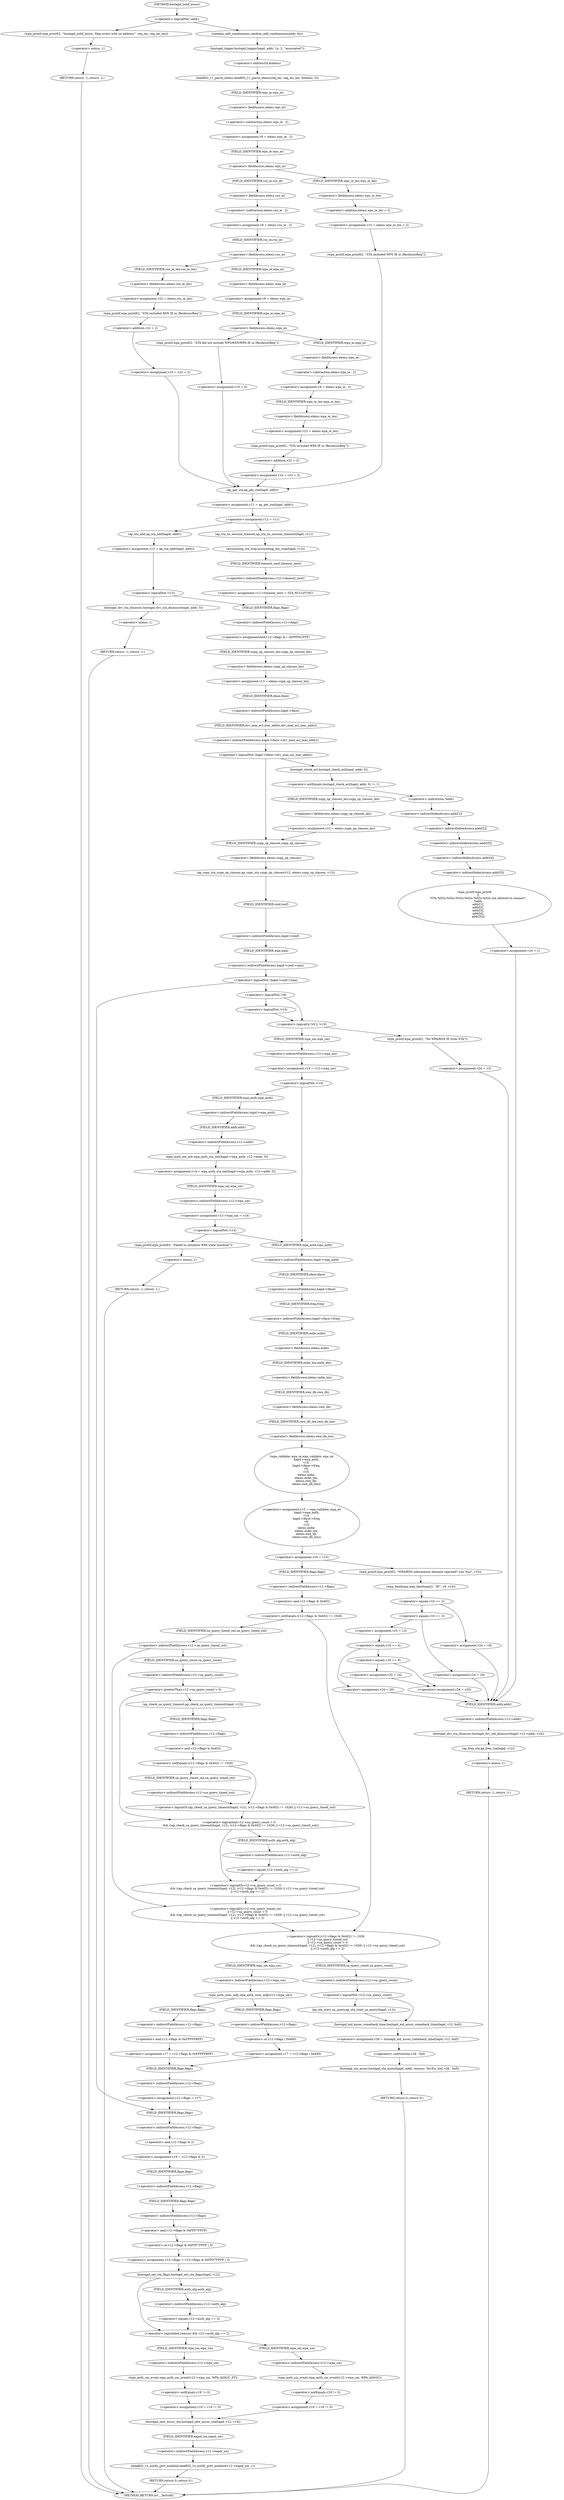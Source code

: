 digraph hostapd_notif_assoc {  
"1000145" [label = "(<operator>.logicalNot,!addr)" ]
"1000148" [label = "(wpa_printf,wpa_printf(2, \"hostapd_notif_assoc: Skip event with no address\", req_ies, req_ies_len))" ]
"1000153" [label = "(RETURN,return -1;,return -1;)" ]
"1000154" [label = "(<operator>.minus,-1)" ]
"1000156" [label = "(random_add_randomness,random_add_randomness(addr, 6u))" ]
"1000159" [label = "(hostapd_logger,hostapd_logger(hapd, addr, 1u, 2, \"associated\"))" ]
"1000165" [label = "(ieee802_11_parse_elems,ieee802_11_parse_elems(req_ies, req_ies_len, &elems, 0))" ]
"1000168" [label = "(<operator>.addressOf,&elems)" ]
"1000171" [label = "(<operator>.assignment,v9 = elems.wps_ie - 2)" ]
"1000173" [label = "(<operator>.subtraction,elems.wps_ie - 2)" ]
"1000174" [label = "(<operator>.fieldAccess,elems.wps_ie)" ]
"1000176" [label = "(FIELD_IDENTIFIER,wps_ie,wps_ie)" ]
"1000179" [label = "(<operator>.fieldAccess,elems.wps_ie)" ]
"1000181" [label = "(FIELD_IDENTIFIER,wps_ie,wps_ie)" ]
"1000183" [label = "(<operator>.assignment,v10 = elems.wps_ie_len + 2)" ]
"1000185" [label = "(<operator>.addition,elems.wps_ie_len + 2)" ]
"1000186" [label = "(<operator>.fieldAccess,elems.wps_ie_len)" ]
"1000188" [label = "(FIELD_IDENTIFIER,wps_ie_len,wps_ie_len)" ]
"1000190" [label = "(wpa_printf,wpa_printf(2, \"STA included WPS IE in (Re)AssocReq\"))" ]
"1000195" [label = "(<operator>.assignment,v9 = elems.rsn_ie - 2)" ]
"1000197" [label = "(<operator>.subtraction,elems.rsn_ie - 2)" ]
"1000198" [label = "(<operator>.fieldAccess,elems.rsn_ie)" ]
"1000200" [label = "(FIELD_IDENTIFIER,rsn_ie,rsn_ie)" ]
"1000203" [label = "(<operator>.fieldAccess,elems.rsn_ie)" ]
"1000205" [label = "(FIELD_IDENTIFIER,rsn_ie,rsn_ie)" ]
"1000207" [label = "(<operator>.assignment,v22 = elems.rsn_ie_len)" ]
"1000209" [label = "(<operator>.fieldAccess,elems.rsn_ie_len)" ]
"1000211" [label = "(FIELD_IDENTIFIER,rsn_ie_len,rsn_ie_len)" ]
"1000212" [label = "(wpa_printf,wpa_printf(2, \"STA included RSN IE in (Re)AssocReq\"))" ]
"1000215" [label = "(<operator>.assignment,v10 = v22 + 2)" ]
"1000217" [label = "(<operator>.addition,v22 + 2)" ]
"1000222" [label = "(<operator>.assignment,v9 = elems.wpa_ie)" ]
"1000224" [label = "(<operator>.fieldAccess,elems.wpa_ie)" ]
"1000226" [label = "(FIELD_IDENTIFIER,wpa_ie,wpa_ie)" ]
"1000228" [label = "(<operator>.fieldAccess,elems.wpa_ie)" ]
"1000230" [label = "(FIELD_IDENTIFIER,wpa_ie,wpa_ie)" ]
"1000232" [label = "(<operator>.assignment,v9 = elems.wpa_ie - 2)" ]
"1000234" [label = "(<operator>.subtraction,elems.wpa_ie - 2)" ]
"1000235" [label = "(<operator>.fieldAccess,elems.wpa_ie)" ]
"1000237" [label = "(FIELD_IDENTIFIER,wpa_ie,wpa_ie)" ]
"1000239" [label = "(<operator>.assignment,v23 = elems.wpa_ie_len)" ]
"1000241" [label = "(<operator>.fieldAccess,elems.wpa_ie_len)" ]
"1000243" [label = "(FIELD_IDENTIFIER,wpa_ie_len,wpa_ie_len)" ]
"1000244" [label = "(wpa_printf,wpa_printf(2, \"STA included WPA IE in (Re)AssocReq\"))" ]
"1000247" [label = "(<operator>.assignment,v10 = v23 + 2)" ]
"1000249" [label = "(<operator>.addition,v23 + 2)" ]
"1000254" [label = "(wpa_printf,wpa_printf(2, \"STA did not include WPS/RSN/WPA IE in (Re)AssocReq\"))" ]
"1000257" [label = "(<operator>.assignment,v10 = 0)" ]
"1000260" [label = "(<operator>.assignment,v11 = ap_get_sta(hapd, addr))" ]
"1000262" [label = "(ap_get_sta,ap_get_sta(hapd, addr))" ]
"1000265" [label = "(<operator>.assignment,v12 = v11)" ]
"1000271" [label = "(ap_sta_no_session_timeout,ap_sta_no_session_timeout(hapd, v11))" ]
"1000274" [label = "(accounting_sta_stop,accounting_sta_stop(hapd, v12))" ]
"1000277" [label = "(<operator>.assignment,v12->timeout_next = STA_NULLFUNC)" ]
"1000278" [label = "(<operator>.indirectFieldAccess,v12->timeout_next)" ]
"1000280" [label = "(FIELD_IDENTIFIER,timeout_next,timeout_next)" ]
"1000283" [label = "(<operator>.assignment,v12 = ap_sta_add(hapd, addr))" ]
"1000285" [label = "(ap_sta_add,ap_sta_add(hapd, addr))" ]
"1000289" [label = "(<operator>.logicalNot,!v12)" ]
"1000292" [label = "(hostapd_drv_sta_disassoc,hostapd_drv_sta_disassoc(hapd, addr, 5))" ]
"1000296" [label = "(RETURN,return -1;,return -1;)" ]
"1000297" [label = "(<operator>.minus,-1)" ]
"1000300" [label = "(<operators>.assignmentAnd,v12->flags &= 0xFFFECFFF)" ]
"1000301" [label = "(<operator>.indirectFieldAccess,v12->flags)" ]
"1000303" [label = "(FIELD_IDENTIFIER,flags,flags)" ]
"1000305" [label = "(<operator>.assignment,v13 = elems.supp_op_classes_len)" ]
"1000307" [label = "(<operator>.fieldAccess,elems.supp_op_classes_len)" ]
"1000309" [label = "(FIELD_IDENTIFIER,supp_op_classes_len,supp_op_classes_len)" ]
"1000311" [label = "(<operator>.logicalNot,!hapd->iface->drv_max_acl_mac_addrs)" ]
"1000312" [label = "(<operator>.indirectFieldAccess,hapd->iface->drv_max_acl_mac_addrs)" ]
"1000313" [label = "(<operator>.indirectFieldAccess,hapd->iface)" ]
"1000315" [label = "(FIELD_IDENTIFIER,iface,iface)" ]
"1000316" [label = "(FIELD_IDENTIFIER,drv_max_acl_mac_addrs,drv_max_acl_mac_addrs)" ]
"1000319" [label = "(<operator>.notEquals,hostapd_check_acl(hapd, addr, 0) != 1)" ]
"1000320" [label = "(hostapd_check_acl,hostapd_check_acl(hapd, addr, 0))" ]
"1000326" [label = "(wpa_printf,wpa_printf(\n        3,\n        \"STA %02x:%02x:%02x:%02x:%02x:%02x not allowed to connect\",\n        *addr,\n        addr[1],\n        addr[2],\n        addr[3],\n        addr[4],\n        addr[5]))" ]
"1000329" [label = "(<operator>.indirection,*addr)" ]
"1000331" [label = "(<operator>.indirectIndexAccess,addr[1])" ]
"1000334" [label = "(<operator>.indirectIndexAccess,addr[2])" ]
"1000337" [label = "(<operator>.indirectIndexAccess,addr[3])" ]
"1000340" [label = "(<operator>.indirectIndexAccess,addr[4])" ]
"1000343" [label = "(<operator>.indirectIndexAccess,addr[5])" ]
"1000346" [label = "(<operator>.assignment,v24 = 1)" ]
"1000350" [label = "(hostapd_drv_sta_disassoc,hostapd_drv_sta_disassoc(hapd, v12->addr, v24))" ]
"1000352" [label = "(<operator>.indirectFieldAccess,v12->addr)" ]
"1000354" [label = "(FIELD_IDENTIFIER,addr,addr)" ]
"1000356" [label = "(ap_free_sta,ap_free_sta(hapd, v12))" ]
"1000359" [label = "(RETURN,return -1;,return -1;)" ]
"1000360" [label = "(<operator>.minus,-1)" ]
"1000362" [label = "(<operator>.assignment,v13 = elems.supp_op_classes_len)" ]
"1000364" [label = "(<operator>.fieldAccess,elems.supp_op_classes_len)" ]
"1000366" [label = "(FIELD_IDENTIFIER,supp_op_classes_len,supp_op_classes_len)" ]
"1000367" [label = "(ap_copy_sta_supp_op_classes,ap_copy_sta_supp_op_classes(v12, elems.supp_op_classes, v13))" ]
"1000369" [label = "(<operator>.fieldAccess,elems.supp_op_classes)" ]
"1000371" [label = "(FIELD_IDENTIFIER,supp_op_classes,supp_op_classes)" ]
"1000374" [label = "(<operator>.logicalNot,!hapd->conf->wpa)" ]
"1000375" [label = "(<operator>.indirectFieldAccess,hapd->conf->wpa)" ]
"1000376" [label = "(<operator>.indirectFieldAccess,hapd->conf)" ]
"1000378" [label = "(FIELD_IDENTIFIER,conf,conf)" ]
"1000379" [label = "(FIELD_IDENTIFIER,wpa,wpa)" ]
"1000382" [label = "(<operator>.logicalOr,!v9 || !v10)" ]
"1000383" [label = "(<operator>.logicalNot,!v9)" ]
"1000385" [label = "(<operator>.logicalNot,!v10)" ]
"1000388" [label = "(wpa_printf,wpa_printf(2, \"No WPA/RSN IE from STA\"))" ]
"1000391" [label = "(<operator>.assignment,v24 = 13)" ]
"1000395" [label = "(<operator>.assignment,v14 = v12->wpa_sm)" ]
"1000397" [label = "(<operator>.indirectFieldAccess,v12->wpa_sm)" ]
"1000399" [label = "(FIELD_IDENTIFIER,wpa_sm,wpa_sm)" ]
"1000401" [label = "(<operator>.logicalNot,!v14)" ]
"1000404" [label = "(<operator>.assignment,v14 = wpa_auth_sta_init(hapd->wpa_auth, v12->addr, 0))" ]
"1000406" [label = "(wpa_auth_sta_init,wpa_auth_sta_init(hapd->wpa_auth, v12->addr, 0))" ]
"1000407" [label = "(<operator>.indirectFieldAccess,hapd->wpa_auth)" ]
"1000409" [label = "(FIELD_IDENTIFIER,wpa_auth,wpa_auth)" ]
"1000410" [label = "(<operator>.indirectFieldAccess,v12->addr)" ]
"1000412" [label = "(FIELD_IDENTIFIER,addr,addr)" ]
"1000414" [label = "(<operator>.assignment,v12->wpa_sm = v14)" ]
"1000415" [label = "(<operator>.indirectFieldAccess,v12->wpa_sm)" ]
"1000417" [label = "(FIELD_IDENTIFIER,wpa_sm,wpa_sm)" ]
"1000420" [label = "(<operator>.logicalNot,!v14)" ]
"1000423" [label = "(wpa_printf,wpa_printf(5, \"Failed to initialize WPA state machine\"))" ]
"1000426" [label = "(RETURN,return -1;,return -1;)" ]
"1000427" [label = "(<operator>.minus,-1)" ]
"1000429" [label = "(<operator>.assignment,v15 = wpa_validate_wpa_ie(\n          hapd->wpa_auth,\n          v14,\n          hapd->iface->freq,\n          v9,\n          v10,\n          elems.mdie,\n          elems.mdie_len,\n          elems.owe_dh,\n          elems.owe_dh_len))" ]
"1000431" [label = "(wpa_validate_wpa_ie,wpa_validate_wpa_ie(\n          hapd->wpa_auth,\n          v14,\n          hapd->iface->freq,\n          v9,\n          v10,\n          elems.mdie,\n          elems.mdie_len,\n          elems.owe_dh,\n          elems.owe_dh_len))" ]
"1000432" [label = "(<operator>.indirectFieldAccess,hapd->wpa_auth)" ]
"1000434" [label = "(FIELD_IDENTIFIER,wpa_auth,wpa_auth)" ]
"1000436" [label = "(<operator>.indirectFieldAccess,hapd->iface->freq)" ]
"1000437" [label = "(<operator>.indirectFieldAccess,hapd->iface)" ]
"1000439" [label = "(FIELD_IDENTIFIER,iface,iface)" ]
"1000440" [label = "(FIELD_IDENTIFIER,freq,freq)" ]
"1000443" [label = "(<operator>.fieldAccess,elems.mdie)" ]
"1000445" [label = "(FIELD_IDENTIFIER,mdie,mdie)" ]
"1000446" [label = "(<operator>.fieldAccess,elems.mdie_len)" ]
"1000448" [label = "(FIELD_IDENTIFIER,mdie_len,mdie_len)" ]
"1000449" [label = "(<operator>.fieldAccess,elems.owe_dh)" ]
"1000451" [label = "(FIELD_IDENTIFIER,owe_dh,owe_dh)" ]
"1000452" [label = "(<operator>.fieldAccess,elems.owe_dh_len)" ]
"1000454" [label = "(FIELD_IDENTIFIER,owe_dh_len,owe_dh_len)" ]
"1000455" [label = "(<operator>.assignment,v16 = v15)" ]
"1000461" [label = "(wpa_printf,wpa_printf(2, \"WPA/RSN information element rejected? (res %u)\", v15))" ]
"1000465" [label = "(wpa_hexdump,wpa_hexdump(2, \"IE\", v9, v10))" ]
"1000471" [label = "(<operator>.equals,v16 == 2)" ]
"1000475" [label = "(<operator>.assignment,v24 = 18)" ]
"1000480" [label = "(<operator>.equals,v16 == 3)" ]
"1000484" [label = "(<operator>.assignment,v24 = 19)" ]
"1000489" [label = "(<operator>.assignment,v25 = 13)" ]
"1000493" [label = "(<operator>.equals,v16 == 4)" ]
"1000497" [label = "(<operator>.assignment,v24 = 20)" ]
"1000503" [label = "(<operator>.equals,v16 == 8)" ]
"1000506" [label = "(<operator>.assignment,v25 = 24)" ]
"1000509" [label = "(<operator>.assignment,v24 = v25)" ]
"1000514" [label = "(<operator>.logicalOr,(v12->flags & 0x402) != 1026\n    || v12->sa_query_timed_out\n    || v12->sa_query_count > 0\n    && ((ap_check_sa_query_timeout(hapd, v12), (v12->flags & 0x402) != 1026) || v12->sa_query_timed_out)\n    || v12->auth_alg == 2)" ]
"1000515" [label = "(<operator>.notEquals,(v12->flags & 0x402) != 1026)" ]
"1000516" [label = "(<operator>.and,v12->flags & 0x402)" ]
"1000517" [label = "(<operator>.indirectFieldAccess,v12->flags)" ]
"1000519" [label = "(FIELD_IDENTIFIER,flags,flags)" ]
"1000522" [label = "(<operator>.logicalOr,v12->sa_query_timed_out\n    || v12->sa_query_count > 0\n    && ((ap_check_sa_query_timeout(hapd, v12), (v12->flags & 0x402) != 1026) || v12->sa_query_timed_out)\n    || v12->auth_alg == 2)" ]
"1000523" [label = "(<operator>.indirectFieldAccess,v12->sa_query_timed_out)" ]
"1000525" [label = "(FIELD_IDENTIFIER,sa_query_timed_out,sa_query_timed_out)" ]
"1000526" [label = "(<operator>.logicalOr,v12->sa_query_count > 0\n    && ((ap_check_sa_query_timeout(hapd, v12), (v12->flags & 0x402) != 1026) || v12->sa_query_timed_out)\n    || v12->auth_alg == 2)" ]
"1000527" [label = "(<operator>.logicalAnd,v12->sa_query_count > 0\n    && ((ap_check_sa_query_timeout(hapd, v12), (v12->flags & 0x402) != 1026) || v12->sa_query_timed_out))" ]
"1000528" [label = "(<operator>.greaterThan,v12->sa_query_count > 0)" ]
"1000529" [label = "(<operator>.indirectFieldAccess,v12->sa_query_count)" ]
"1000531" [label = "(FIELD_IDENTIFIER,sa_query_count,sa_query_count)" ]
"1000533" [label = "(<operator>.logicalOr,(ap_check_sa_query_timeout(hapd, v12), (v12->flags & 0x402) != 1026) || v12->sa_query_timed_out)" ]
"1000535" [label = "(ap_check_sa_query_timeout,ap_check_sa_query_timeout(hapd, v12))" ]
"1000538" [label = "(<operator>.notEquals,(v12->flags & 0x402) != 1026)" ]
"1000539" [label = "(<operator>.and,v12->flags & 0x402)" ]
"1000540" [label = "(<operator>.indirectFieldAccess,v12->flags)" ]
"1000542" [label = "(FIELD_IDENTIFIER,flags,flags)" ]
"1000545" [label = "(<operator>.indirectFieldAccess,v12->sa_query_timed_out)" ]
"1000547" [label = "(FIELD_IDENTIFIER,sa_query_timed_out,sa_query_timed_out)" ]
"1000548" [label = "(<operator>.equals,v12->auth_alg == 2)" ]
"1000549" [label = "(<operator>.indirectFieldAccess,v12->auth_alg)" ]
"1000551" [label = "(FIELD_IDENTIFIER,auth_alg,auth_alg)" ]
"1000555" [label = "(wpa_auth_uses_mfp,wpa_auth_uses_mfp(v12->wpa_sm))" ]
"1000556" [label = "(<operator>.indirectFieldAccess,v12->wpa_sm)" ]
"1000558" [label = "(FIELD_IDENTIFIER,wpa_sm,wpa_sm)" ]
"1000559" [label = "(<operator>.assignment,v17 = v12->flags | 0x400)" ]
"1000561" [label = "(<operator>.or,v12->flags | 0x400)" ]
"1000562" [label = "(<operator>.indirectFieldAccess,v12->flags)" ]
"1000564" [label = "(FIELD_IDENTIFIER,flags,flags)" ]
"1000567" [label = "(<operator>.assignment,v17 = v12->flags & 0xFFFFFBFF)" ]
"1000569" [label = "(<operator>.and,v12->flags & 0xFFFFFBFF)" ]
"1000570" [label = "(<operator>.indirectFieldAccess,v12->flags)" ]
"1000572" [label = "(FIELD_IDENTIFIER,flags,flags)" ]
"1000574" [label = "(<operator>.assignment,v12->flags = v17)" ]
"1000575" [label = "(<operator>.indirectFieldAccess,v12->flags)" ]
"1000577" [label = "(FIELD_IDENTIFIER,flags,flags)" ]
"1000580" [label = "(<operator>.assignment,v18 = v12->flags & 2)" ]
"1000582" [label = "(<operator>.and,v12->flags & 2)" ]
"1000583" [label = "(<operator>.indirectFieldAccess,v12->flags)" ]
"1000585" [label = "(FIELD_IDENTIFIER,flags,flags)" ]
"1000587" [label = "(<operator>.assignment,v12->flags = v12->flags & 0xFFF7FFFF | 3)" ]
"1000588" [label = "(<operator>.indirectFieldAccess,v12->flags)" ]
"1000590" [label = "(FIELD_IDENTIFIER,flags,flags)" ]
"1000591" [label = "(<operator>.or,v12->flags & 0xFFF7FFFF | 3)" ]
"1000592" [label = "(<operator>.and,v12->flags & 0xFFF7FFFF)" ]
"1000593" [label = "(<operator>.indirectFieldAccess,v12->flags)" ]
"1000595" [label = "(FIELD_IDENTIFIER,flags,flags)" ]
"1000598" [label = "(hostapd_set_sta_flags,hostapd_set_sta_flags(hapd, v12))" ]
"1000602" [label = "(<operator>.logicalAnd,reassoc && v12->auth_alg == 2)" ]
"1000604" [label = "(<operator>.equals,v12->auth_alg == 2)" ]
"1000605" [label = "(<operator>.indirectFieldAccess,v12->auth_alg)" ]
"1000607" [label = "(FIELD_IDENTIFIER,auth_alg,auth_alg)" ]
"1000610" [label = "(wpa_auth_sm_event,wpa_auth_sm_event(v12->wpa_sm, WPA_ASSOC_FT))" ]
"1000611" [label = "(<operator>.indirectFieldAccess,v12->wpa_sm)" ]
"1000613" [label = "(FIELD_IDENTIFIER,wpa_sm,wpa_sm)" ]
"1000615" [label = "(<operator>.assignment,v19 = v18 != 0)" ]
"1000617" [label = "(<operator>.notEquals,v18 != 0)" ]
"1000622" [label = "(wpa_auth_sm_event,wpa_auth_sm_event(v12->wpa_sm, WPA_ASSOC))" ]
"1000623" [label = "(<operator>.indirectFieldAccess,v12->wpa_sm)" ]
"1000625" [label = "(FIELD_IDENTIFIER,wpa_sm,wpa_sm)" ]
"1000627" [label = "(<operator>.assignment,v19 = v18 != 0)" ]
"1000629" [label = "(<operator>.notEquals,v18 != 0)" ]
"1000632" [label = "(hostapd_new_assoc_sta,hostapd_new_assoc_sta(hapd, v12, v19))" ]
"1000636" [label = "(ieee802_1x_notify_port_enabled,ieee802_1x_notify_port_enabled(v12->eapol_sm, 1))" ]
"1000637" [label = "(<operator>.indirectFieldAccess,v12->eapol_sm)" ]
"1000639" [label = "(FIELD_IDENTIFIER,eapol_sm,eapol_sm)" ]
"1000641" [label = "(RETURN,return 0;,return 0;)" ]
"1000644" [label = "(<operator>.logicalNot,!v12->sa_query_count)" ]
"1000645" [label = "(<operator>.indirectFieldAccess,v12->sa_query_count)" ]
"1000647" [label = "(FIELD_IDENTIFIER,sa_query_count,sa_query_count)" ]
"1000648" [label = "(ap_sta_start_sa_query,ap_sta_start_sa_query(hapd, v12))" ]
"1000651" [label = "(<operator>.assignment,v26 = hostapd_eid_assoc_comeback_time(hapd, v12, buf))" ]
"1000653" [label = "(hostapd_eid_assoc_comeback_time,hostapd_eid_assoc_comeback_time(hapd, v12, buf))" ]
"1000657" [label = "(hostapd_sta_assoc,hostapd_sta_assoc(hapd, addr, reassoc, 0x1Eu, buf, v26 - buf))" ]
"1000663" [label = "(<operator>.subtraction,v26 - buf)" ]
"1000666" [label = "(RETURN,return 0;,return 0;)" ]
"1000119" [label = "(METHOD,hostapd_notif_assoc)" ]
"1000668" [label = "(METHOD_RETURN,int __fastcall)" ]
  "1000145" -> "1000148" 
  "1000145" -> "1000156" 
  "1000148" -> "1000154" 
  "1000153" -> "1000668" 
  "1000154" -> "1000153" 
  "1000156" -> "1000159" 
  "1000159" -> "1000168" 
  "1000165" -> "1000176" 
  "1000168" -> "1000165" 
  "1000171" -> "1000181" 
  "1000173" -> "1000171" 
  "1000174" -> "1000173" 
  "1000176" -> "1000174" 
  "1000179" -> "1000188" 
  "1000179" -> "1000200" 
  "1000181" -> "1000179" 
  "1000183" -> "1000190" 
  "1000185" -> "1000183" 
  "1000186" -> "1000185" 
  "1000188" -> "1000186" 
  "1000190" -> "1000262" 
  "1000195" -> "1000205" 
  "1000197" -> "1000195" 
  "1000198" -> "1000197" 
  "1000200" -> "1000198" 
  "1000203" -> "1000211" 
  "1000203" -> "1000226" 
  "1000205" -> "1000203" 
  "1000207" -> "1000212" 
  "1000209" -> "1000207" 
  "1000211" -> "1000209" 
  "1000212" -> "1000217" 
  "1000215" -> "1000262" 
  "1000217" -> "1000215" 
  "1000222" -> "1000230" 
  "1000224" -> "1000222" 
  "1000226" -> "1000224" 
  "1000228" -> "1000237" 
  "1000228" -> "1000254" 
  "1000230" -> "1000228" 
  "1000232" -> "1000243" 
  "1000234" -> "1000232" 
  "1000235" -> "1000234" 
  "1000237" -> "1000235" 
  "1000239" -> "1000244" 
  "1000241" -> "1000239" 
  "1000243" -> "1000241" 
  "1000244" -> "1000249" 
  "1000247" -> "1000262" 
  "1000249" -> "1000247" 
  "1000254" -> "1000257" 
  "1000257" -> "1000262" 
  "1000260" -> "1000265" 
  "1000262" -> "1000260" 
  "1000265" -> "1000271" 
  "1000265" -> "1000285" 
  "1000271" -> "1000274" 
  "1000274" -> "1000280" 
  "1000277" -> "1000303" 
  "1000278" -> "1000277" 
  "1000280" -> "1000278" 
  "1000283" -> "1000289" 
  "1000285" -> "1000283" 
  "1000289" -> "1000292" 
  "1000289" -> "1000303" 
  "1000292" -> "1000297" 
  "1000296" -> "1000668" 
  "1000297" -> "1000296" 
  "1000300" -> "1000309" 
  "1000301" -> "1000300" 
  "1000303" -> "1000301" 
  "1000305" -> "1000315" 
  "1000307" -> "1000305" 
  "1000309" -> "1000307" 
  "1000311" -> "1000320" 
  "1000311" -> "1000371" 
  "1000312" -> "1000311" 
  "1000313" -> "1000316" 
  "1000315" -> "1000313" 
  "1000316" -> "1000312" 
  "1000319" -> "1000329" 
  "1000319" -> "1000366" 
  "1000320" -> "1000319" 
  "1000326" -> "1000346" 
  "1000329" -> "1000331" 
  "1000331" -> "1000334" 
  "1000334" -> "1000337" 
  "1000337" -> "1000340" 
  "1000340" -> "1000343" 
  "1000343" -> "1000326" 
  "1000346" -> "1000354" 
  "1000350" -> "1000356" 
  "1000352" -> "1000350" 
  "1000354" -> "1000352" 
  "1000356" -> "1000360" 
  "1000359" -> "1000668" 
  "1000360" -> "1000359" 
  "1000362" -> "1000371" 
  "1000364" -> "1000362" 
  "1000366" -> "1000364" 
  "1000367" -> "1000378" 
  "1000369" -> "1000367" 
  "1000371" -> "1000369" 
  "1000374" -> "1000585" 
  "1000374" -> "1000383" 
  "1000375" -> "1000374" 
  "1000376" -> "1000379" 
  "1000378" -> "1000376" 
  "1000379" -> "1000375" 
  "1000382" -> "1000388" 
  "1000382" -> "1000399" 
  "1000383" -> "1000382" 
  "1000383" -> "1000385" 
  "1000385" -> "1000382" 
  "1000388" -> "1000391" 
  "1000391" -> "1000354" 
  "1000395" -> "1000401" 
  "1000397" -> "1000395" 
  "1000399" -> "1000397" 
  "1000401" -> "1000409" 
  "1000401" -> "1000434" 
  "1000404" -> "1000417" 
  "1000406" -> "1000404" 
  "1000407" -> "1000412" 
  "1000409" -> "1000407" 
  "1000410" -> "1000406" 
  "1000412" -> "1000410" 
  "1000414" -> "1000420" 
  "1000415" -> "1000414" 
  "1000417" -> "1000415" 
  "1000420" -> "1000423" 
  "1000420" -> "1000434" 
  "1000423" -> "1000427" 
  "1000426" -> "1000668" 
  "1000427" -> "1000426" 
  "1000429" -> "1000455" 
  "1000431" -> "1000429" 
  "1000432" -> "1000439" 
  "1000434" -> "1000432" 
  "1000436" -> "1000445" 
  "1000437" -> "1000440" 
  "1000439" -> "1000437" 
  "1000440" -> "1000436" 
  "1000443" -> "1000448" 
  "1000445" -> "1000443" 
  "1000446" -> "1000451" 
  "1000448" -> "1000446" 
  "1000449" -> "1000454" 
  "1000451" -> "1000449" 
  "1000452" -> "1000431" 
  "1000454" -> "1000452" 
  "1000455" -> "1000461" 
  "1000455" -> "1000519" 
  "1000461" -> "1000465" 
  "1000465" -> "1000471" 
  "1000471" -> "1000475" 
  "1000471" -> "1000480" 
  "1000475" -> "1000354" 
  "1000480" -> "1000484" 
  "1000480" -> "1000489" 
  "1000484" -> "1000354" 
  "1000489" -> "1000493" 
  "1000493" -> "1000497" 
  "1000493" -> "1000503" 
  "1000497" -> "1000354" 
  "1000503" -> "1000506" 
  "1000503" -> "1000509" 
  "1000506" -> "1000509" 
  "1000509" -> "1000354" 
  "1000514" -> "1000558" 
  "1000514" -> "1000647" 
  "1000515" -> "1000514" 
  "1000515" -> "1000525" 
  "1000516" -> "1000515" 
  "1000517" -> "1000516" 
  "1000519" -> "1000517" 
  "1000522" -> "1000514" 
  "1000523" -> "1000522" 
  "1000523" -> "1000531" 
  "1000525" -> "1000523" 
  "1000526" -> "1000522" 
  "1000527" -> "1000526" 
  "1000527" -> "1000551" 
  "1000528" -> "1000527" 
  "1000528" -> "1000535" 
  "1000529" -> "1000528" 
  "1000531" -> "1000529" 
  "1000533" -> "1000527" 
  "1000535" -> "1000542" 
  "1000538" -> "1000533" 
  "1000538" -> "1000547" 
  "1000539" -> "1000538" 
  "1000540" -> "1000539" 
  "1000542" -> "1000540" 
  "1000545" -> "1000533" 
  "1000547" -> "1000545" 
  "1000548" -> "1000526" 
  "1000549" -> "1000548" 
  "1000551" -> "1000549" 
  "1000555" -> "1000564" 
  "1000555" -> "1000572" 
  "1000556" -> "1000555" 
  "1000558" -> "1000556" 
  "1000559" -> "1000577" 
  "1000561" -> "1000559" 
  "1000562" -> "1000561" 
  "1000564" -> "1000562" 
  "1000567" -> "1000577" 
  "1000569" -> "1000567" 
  "1000570" -> "1000569" 
  "1000572" -> "1000570" 
  "1000574" -> "1000585" 
  "1000575" -> "1000574" 
  "1000577" -> "1000575" 
  "1000580" -> "1000590" 
  "1000582" -> "1000580" 
  "1000583" -> "1000582" 
  "1000585" -> "1000583" 
  "1000587" -> "1000598" 
  "1000588" -> "1000595" 
  "1000590" -> "1000588" 
  "1000591" -> "1000587" 
  "1000592" -> "1000591" 
  "1000593" -> "1000592" 
  "1000595" -> "1000593" 
  "1000598" -> "1000602" 
  "1000598" -> "1000607" 
  "1000602" -> "1000613" 
  "1000602" -> "1000625" 
  "1000604" -> "1000602" 
  "1000605" -> "1000604" 
  "1000607" -> "1000605" 
  "1000610" -> "1000617" 
  "1000611" -> "1000610" 
  "1000613" -> "1000611" 
  "1000615" -> "1000632" 
  "1000617" -> "1000615" 
  "1000622" -> "1000629" 
  "1000623" -> "1000622" 
  "1000625" -> "1000623" 
  "1000627" -> "1000632" 
  "1000629" -> "1000627" 
  "1000632" -> "1000639" 
  "1000636" -> "1000641" 
  "1000637" -> "1000636" 
  "1000639" -> "1000637" 
  "1000641" -> "1000668" 
  "1000644" -> "1000648" 
  "1000644" -> "1000653" 
  "1000645" -> "1000644" 
  "1000647" -> "1000645" 
  "1000648" -> "1000653" 
  "1000651" -> "1000663" 
  "1000653" -> "1000651" 
  "1000657" -> "1000666" 
  "1000663" -> "1000657" 
  "1000666" -> "1000668" 
  "1000119" -> "1000145" 
}
